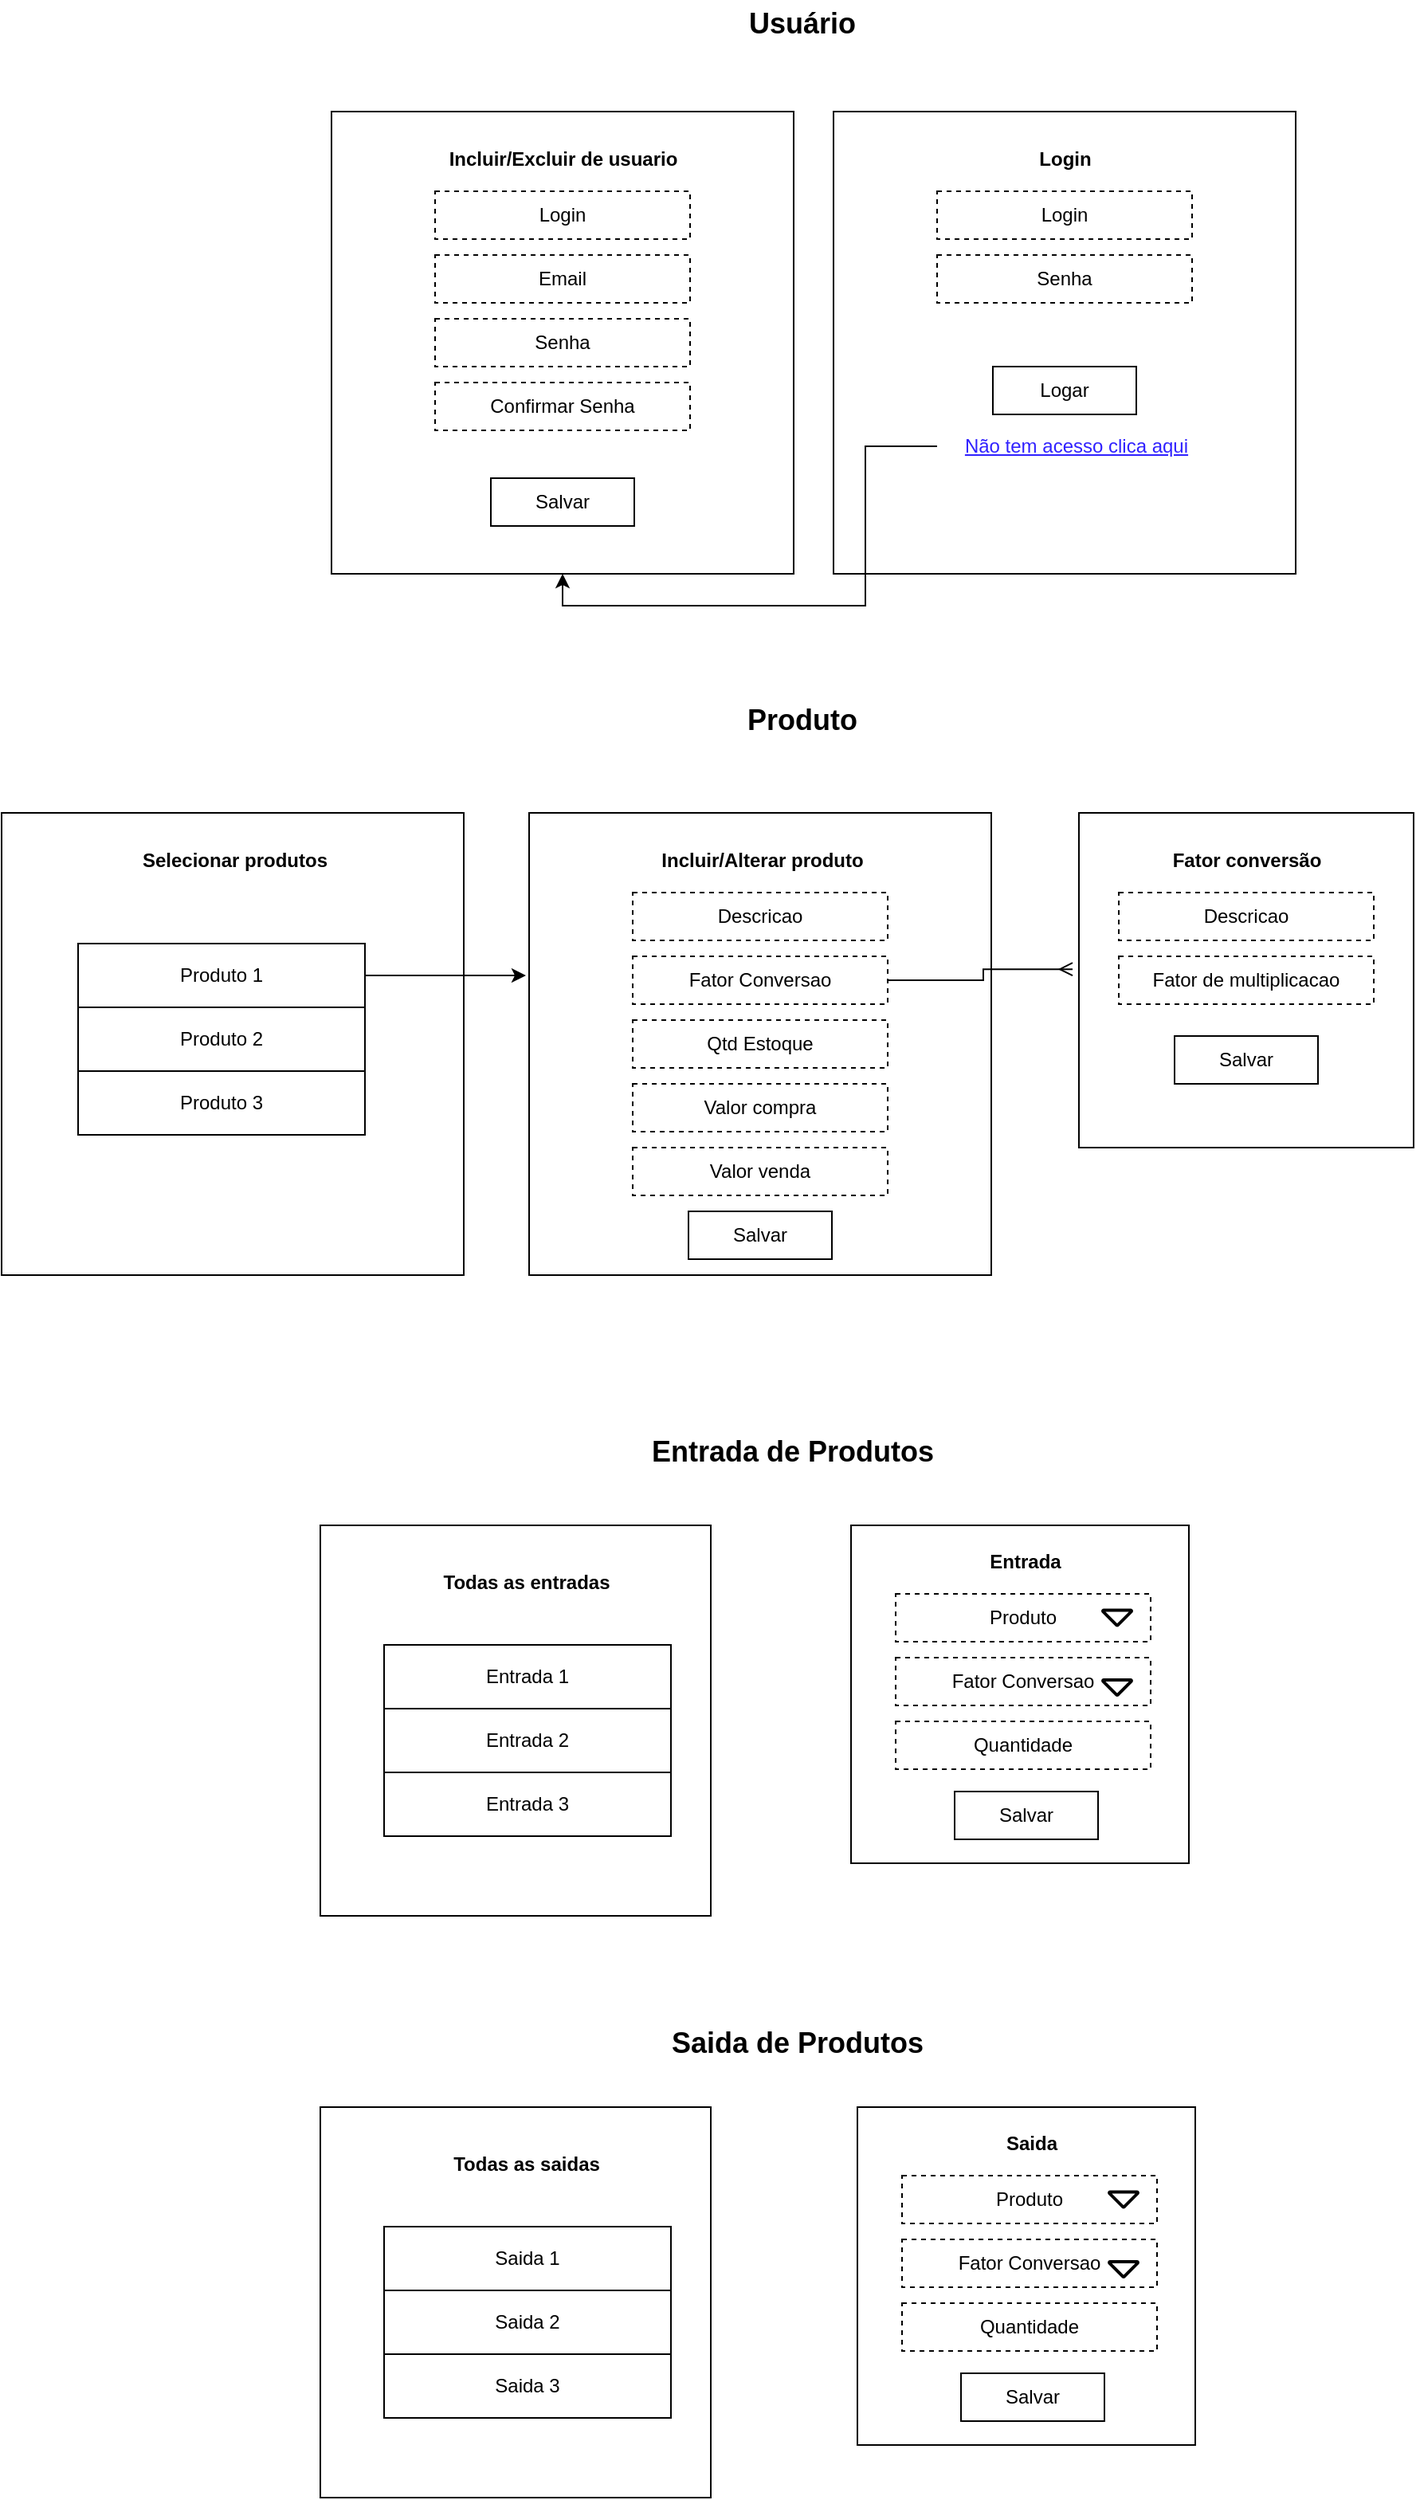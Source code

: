 <mxfile version="14.6.6" type="github">
  <diagram id="NJsftbUSNJqmDKT8cpKj" name="Page-1">
    <mxGraphModel dx="1925" dy="1337" grid="0" gridSize="10" guides="1" tooltips="1" connect="1" arrows="1" fold="1" page="0" pageScale="1" pageWidth="850" pageHeight="1100" math="0" shadow="0">
      <root>
        <mxCell id="0" />
        <mxCell id="1" parent="0" />
        <mxCell id="7zRvIoOxNtExgGe54Ebk-1" value="" style="whiteSpace=wrap;html=1;aspect=fixed;" vertex="1" parent="1">
          <mxGeometry x="85" y="160" width="290" height="290" as="geometry" />
        </mxCell>
        <mxCell id="7zRvIoOxNtExgGe54Ebk-2" value="Login" style="rounded=0;whiteSpace=wrap;html=1;dashed=1;" vertex="1" parent="1">
          <mxGeometry x="150" y="210" width="160" height="30" as="geometry" />
        </mxCell>
        <mxCell id="7zRvIoOxNtExgGe54Ebk-3" value="Email" style="rounded=0;whiteSpace=wrap;html=1;dashed=1;" vertex="1" parent="1">
          <mxGeometry x="150" y="250" width="160" height="30" as="geometry" />
        </mxCell>
        <mxCell id="7zRvIoOxNtExgGe54Ebk-4" value="Senha" style="rounded=0;whiteSpace=wrap;html=1;dashed=1;" vertex="1" parent="1">
          <mxGeometry x="150" y="290" width="160" height="30" as="geometry" />
        </mxCell>
        <mxCell id="7zRvIoOxNtExgGe54Ebk-5" value="Confirmar Senha" style="rounded=0;whiteSpace=wrap;html=1;dashed=1;" vertex="1" parent="1">
          <mxGeometry x="150" y="330" width="160" height="30" as="geometry" />
        </mxCell>
        <mxCell id="7zRvIoOxNtExgGe54Ebk-6" value="Salvar" style="rounded=0;whiteSpace=wrap;html=1;" vertex="1" parent="1">
          <mxGeometry x="185" y="390" width="90" height="30" as="geometry" />
        </mxCell>
        <mxCell id="7zRvIoOxNtExgGe54Ebk-7" value="Incluir/Excluir de usuario" style="text;html=1;align=center;verticalAlign=middle;resizable=0;points=[];autosize=1;strokeColor=none;fontStyle=1" vertex="1" parent="1">
          <mxGeometry x="150" y="180" width="160" height="20" as="geometry" />
        </mxCell>
        <mxCell id="7zRvIoOxNtExgGe54Ebk-8" value="" style="whiteSpace=wrap;html=1;aspect=fixed;" vertex="1" parent="1">
          <mxGeometry x="400" y="160" width="290" height="290" as="geometry" />
        </mxCell>
        <mxCell id="7zRvIoOxNtExgGe54Ebk-9" value="Login" style="rounded=0;whiteSpace=wrap;html=1;dashed=1;" vertex="1" parent="1">
          <mxGeometry x="465" y="210" width="160" height="30" as="geometry" />
        </mxCell>
        <mxCell id="7zRvIoOxNtExgGe54Ebk-11" value="Senha" style="rounded=0;whiteSpace=wrap;html=1;dashed=1;" vertex="1" parent="1">
          <mxGeometry x="465" y="250" width="160" height="30" as="geometry" />
        </mxCell>
        <mxCell id="7zRvIoOxNtExgGe54Ebk-13" value="Logar" style="rounded=0;whiteSpace=wrap;html=1;" vertex="1" parent="1">
          <mxGeometry x="500" y="320" width="90" height="30" as="geometry" />
        </mxCell>
        <mxCell id="7zRvIoOxNtExgGe54Ebk-14" value="Login" style="text;html=1;align=center;verticalAlign=middle;resizable=0;points=[];autosize=1;strokeColor=none;fontStyle=1" vertex="1" parent="1">
          <mxGeometry x="520" y="180" width="50" height="20" as="geometry" />
        </mxCell>
        <mxCell id="7zRvIoOxNtExgGe54Ebk-16" style="edgeStyle=orthogonalEdgeStyle;rounded=0;orthogonalLoop=1;jettySize=auto;html=1;fontColor=#3021FF;entryX=0.5;entryY=1;entryDx=0;entryDy=0;" edge="1" parent="1" source="7zRvIoOxNtExgGe54Ebk-15" target="7zRvIoOxNtExgGe54Ebk-1">
          <mxGeometry relative="1" as="geometry">
            <mxPoint x="552.5" y="880" as="targetPoint" />
          </mxGeometry>
        </mxCell>
        <mxCell id="7zRvIoOxNtExgGe54Ebk-15" value="Não tem acesso clica aqui" style="text;html=1;strokeColor=none;fillColor=none;align=center;verticalAlign=middle;whiteSpace=wrap;rounded=0;fontStyle=4;fontColor=#3021FF;" vertex="1" parent="1">
          <mxGeometry x="465" y="360" width="175" height="20" as="geometry" />
        </mxCell>
        <mxCell id="7zRvIoOxNtExgGe54Ebk-17" value="Usuário" style="text;html=1;align=center;verticalAlign=middle;resizable=0;points=[];autosize=1;strokeColor=none;fontStyle=1;fontSize=18;" vertex="1" parent="1">
          <mxGeometry x="340" y="90" width="80" height="30" as="geometry" />
        </mxCell>
        <mxCell id="7zRvIoOxNtExgGe54Ebk-18" value="" style="whiteSpace=wrap;html=1;aspect=fixed;" vertex="1" parent="1">
          <mxGeometry x="209" y="600" width="290" height="290" as="geometry" />
        </mxCell>
        <mxCell id="7zRvIoOxNtExgGe54Ebk-19" value="Descricao" style="rounded=0;whiteSpace=wrap;html=1;dashed=1;" vertex="1" parent="1">
          <mxGeometry x="274" y="650" width="160" height="30" as="geometry" />
        </mxCell>
        <mxCell id="7zRvIoOxNtExgGe54Ebk-43" style="edgeStyle=orthogonalEdgeStyle;rounded=0;orthogonalLoop=1;jettySize=auto;html=1;entryX=-0.019;entryY=0.467;entryDx=0;entryDy=0;entryPerimeter=0;fontSize=18;fontColor=#3021FF;endArrow=ERmany;endFill=0;startArrow=none;startFill=0;" edge="1" parent="1" source="7zRvIoOxNtExgGe54Ebk-20" target="7zRvIoOxNtExgGe54Ebk-35">
          <mxGeometry relative="1" as="geometry" />
        </mxCell>
        <mxCell id="7zRvIoOxNtExgGe54Ebk-20" value="Fator Conversao" style="rounded=0;whiteSpace=wrap;html=1;dashed=1;" vertex="1" parent="1">
          <mxGeometry x="274" y="690" width="160" height="30" as="geometry" />
        </mxCell>
        <mxCell id="7zRvIoOxNtExgGe54Ebk-21" value="Qtd Estoque" style="rounded=0;whiteSpace=wrap;html=1;dashed=1;" vertex="1" parent="1">
          <mxGeometry x="274" y="730" width="160" height="30" as="geometry" />
        </mxCell>
        <mxCell id="7zRvIoOxNtExgGe54Ebk-22" value="Valor compra" style="rounded=0;whiteSpace=wrap;html=1;dashed=1;" vertex="1" parent="1">
          <mxGeometry x="274" y="770" width="160" height="30" as="geometry" />
        </mxCell>
        <mxCell id="7zRvIoOxNtExgGe54Ebk-23" value="Salvar" style="rounded=0;whiteSpace=wrap;html=1;" vertex="1" parent="1">
          <mxGeometry x="309" y="850" width="90" height="30" as="geometry" />
        </mxCell>
        <mxCell id="7zRvIoOxNtExgGe54Ebk-24" value="Incluir/Alterar produto" style="text;html=1;align=center;verticalAlign=middle;resizable=0;points=[];autosize=1;strokeColor=none;fontStyle=1" vertex="1" parent="1">
          <mxGeometry x="286" y="621" width="137" height="18" as="geometry" />
        </mxCell>
        <mxCell id="7zRvIoOxNtExgGe54Ebk-32" value="Produto" style="text;html=1;align=center;verticalAlign=middle;resizable=0;points=[];autosize=1;strokeColor=none;fontStyle=1;fontSize=18;" vertex="1" parent="1">
          <mxGeometry x="340" y="527" width="80" height="30" as="geometry" />
        </mxCell>
        <mxCell id="7zRvIoOxNtExgGe54Ebk-34" value="Valor venda" style="rounded=0;whiteSpace=wrap;html=1;dashed=1;" vertex="1" parent="1">
          <mxGeometry x="274" y="810" width="160" height="30" as="geometry" />
        </mxCell>
        <mxCell id="7zRvIoOxNtExgGe54Ebk-35" value="" style="whiteSpace=wrap;html=1;aspect=fixed;" vertex="1" parent="1">
          <mxGeometry x="554" y="600" width="210" height="210" as="geometry" />
        </mxCell>
        <mxCell id="7zRvIoOxNtExgGe54Ebk-36" value="Descricao" style="rounded=0;whiteSpace=wrap;html=1;dashed=1;" vertex="1" parent="1">
          <mxGeometry x="579" y="650" width="160" height="30" as="geometry" />
        </mxCell>
        <mxCell id="7zRvIoOxNtExgGe54Ebk-37" value="Fator de multiplicacao" style="rounded=0;whiteSpace=wrap;html=1;dashed=1;" vertex="1" parent="1">
          <mxGeometry x="579" y="690" width="160" height="30" as="geometry" />
        </mxCell>
        <mxCell id="7zRvIoOxNtExgGe54Ebk-40" value="Salvar" style="rounded=0;whiteSpace=wrap;html=1;" vertex="1" parent="1">
          <mxGeometry x="614" y="740" width="90" height="30" as="geometry" />
        </mxCell>
        <mxCell id="7zRvIoOxNtExgGe54Ebk-41" value="Fator conversão" style="text;html=1;align=center;verticalAlign=middle;resizable=0;points=[];autosize=1;strokeColor=none;fontStyle=1" vertex="1" parent="1">
          <mxGeometry x="604" y="620" width="110" height="20" as="geometry" />
        </mxCell>
        <mxCell id="7zRvIoOxNtExgGe54Ebk-44" value="" style="whiteSpace=wrap;html=1;aspect=fixed;" vertex="1" parent="1">
          <mxGeometry x="411" y="1047" width="212" height="212" as="geometry" />
        </mxCell>
        <mxCell id="7zRvIoOxNtExgGe54Ebk-45" value="Produto" style="rounded=0;whiteSpace=wrap;html=1;dashed=1;" vertex="1" parent="1">
          <mxGeometry x="439" y="1090" width="160" height="30" as="geometry" />
        </mxCell>
        <mxCell id="7zRvIoOxNtExgGe54Ebk-47" value="Fator Conversao" style="rounded=0;whiteSpace=wrap;html=1;dashed=1;" vertex="1" parent="1">
          <mxGeometry x="439" y="1130" width="160" height="30" as="geometry" />
        </mxCell>
        <mxCell id="7zRvIoOxNtExgGe54Ebk-48" value="Quantidade" style="rounded=0;whiteSpace=wrap;html=1;dashed=1;" vertex="1" parent="1">
          <mxGeometry x="439" y="1170" width="160" height="30" as="geometry" />
        </mxCell>
        <mxCell id="7zRvIoOxNtExgGe54Ebk-50" value="Salvar" style="rounded=0;whiteSpace=wrap;html=1;" vertex="1" parent="1">
          <mxGeometry x="476" y="1214" width="90" height="30" as="geometry" />
        </mxCell>
        <mxCell id="7zRvIoOxNtExgGe54Ebk-51" value="Entrada" style="text;html=1;align=center;verticalAlign=middle;resizable=0;points=[];autosize=1;strokeColor=none;fontStyle=1" vertex="1" parent="1">
          <mxGeometry x="492" y="1061" width="55" height="18" as="geometry" />
        </mxCell>
        <mxCell id="7zRvIoOxNtExgGe54Ebk-52" value="Entrada de Produtos" style="text;html=1;align=center;verticalAlign=middle;resizable=0;points=[];autosize=1;strokeColor=none;fontStyle=1;fontSize=18;" vertex="1" parent="1">
          <mxGeometry x="280" y="988" width="187" height="26" as="geometry" />
        </mxCell>
        <mxCell id="7zRvIoOxNtExgGe54Ebk-59" value="" style="strokeWidth=2;html=1;shape=mxgraph.flowchart.merge_or_storage;whiteSpace=wrap;fontSize=18;fontColor=#3021FF;" vertex="1" parent="1">
          <mxGeometry x="569" y="1100.25" width="18" height="9.5" as="geometry" />
        </mxCell>
        <mxCell id="7zRvIoOxNtExgGe54Ebk-60" value="" style="strokeWidth=2;html=1;shape=mxgraph.flowchart.merge_or_storage;whiteSpace=wrap;fontSize=18;fontColor=#3021FF;" vertex="1" parent="1">
          <mxGeometry x="569" y="1144" width="18" height="9.5" as="geometry" />
        </mxCell>
        <mxCell id="7zRvIoOxNtExgGe54Ebk-61" value="" style="whiteSpace=wrap;html=1;aspect=fixed;" vertex="1" parent="1">
          <mxGeometry x="415" y="1412" width="212" height="212" as="geometry" />
        </mxCell>
        <mxCell id="7zRvIoOxNtExgGe54Ebk-62" value="Produto" style="rounded=0;whiteSpace=wrap;html=1;dashed=1;" vertex="1" parent="1">
          <mxGeometry x="443" y="1455" width="160" height="30" as="geometry" />
        </mxCell>
        <mxCell id="7zRvIoOxNtExgGe54Ebk-63" value="Fator Conversao" style="rounded=0;whiteSpace=wrap;html=1;dashed=1;" vertex="1" parent="1">
          <mxGeometry x="443" y="1495" width="160" height="30" as="geometry" />
        </mxCell>
        <mxCell id="7zRvIoOxNtExgGe54Ebk-64" value="Quantidade" style="rounded=0;whiteSpace=wrap;html=1;dashed=1;" vertex="1" parent="1">
          <mxGeometry x="443" y="1535" width="160" height="30" as="geometry" />
        </mxCell>
        <mxCell id="7zRvIoOxNtExgGe54Ebk-65" value="Salvar" style="rounded=0;whiteSpace=wrap;html=1;" vertex="1" parent="1">
          <mxGeometry x="480" y="1579" width="90" height="30" as="geometry" />
        </mxCell>
        <mxCell id="7zRvIoOxNtExgGe54Ebk-66" value="Saida" style="text;html=1;align=center;verticalAlign=middle;resizable=0;points=[];autosize=1;strokeColor=none;fontStyle=1" vertex="1" parent="1">
          <mxGeometry x="503" y="1426" width="42" height="18" as="geometry" />
        </mxCell>
        <mxCell id="7zRvIoOxNtExgGe54Ebk-67" value="Saida de Produtos" style="text;html=1;align=center;verticalAlign=middle;resizable=0;points=[];autosize=1;strokeColor=none;fontStyle=1;fontSize=18;" vertex="1" parent="1">
          <mxGeometry x="293" y="1359" width="168" height="26" as="geometry" />
        </mxCell>
        <mxCell id="7zRvIoOxNtExgGe54Ebk-68" value="" style="strokeWidth=2;html=1;shape=mxgraph.flowchart.merge_or_storage;whiteSpace=wrap;fontSize=18;fontColor=#3021FF;" vertex="1" parent="1">
          <mxGeometry x="573" y="1465.25" width="18" height="9.5" as="geometry" />
        </mxCell>
        <mxCell id="7zRvIoOxNtExgGe54Ebk-69" value="" style="strokeWidth=2;html=1;shape=mxgraph.flowchart.merge_or_storage;whiteSpace=wrap;fontSize=18;fontColor=#3021FF;" vertex="1" parent="1">
          <mxGeometry x="573" y="1509" width="18" height="9.5" as="geometry" />
        </mxCell>
        <mxCell id="7zRvIoOxNtExgGe54Ebk-70" value="" style="whiteSpace=wrap;html=1;aspect=fixed;" vertex="1" parent="1">
          <mxGeometry x="-122" y="600" width="290" height="290" as="geometry" />
        </mxCell>
        <mxCell id="7zRvIoOxNtExgGe54Ebk-76" value="Selecionar produtos" style="text;html=1;align=center;verticalAlign=middle;resizable=0;points=[];autosize=1;strokeColor=none;fontStyle=1" vertex="1" parent="1">
          <mxGeometry x="-39" y="621" width="126" height="18" as="geometry" />
        </mxCell>
        <mxCell id="7zRvIoOxNtExgGe54Ebk-78" value="" style="shape=table;html=1;whiteSpace=wrap;startSize=0;container=1;collapsible=0;childLayout=tableLayout;fontSize=18;fontColor=#3021FF;columnLines=0;" vertex="1" parent="1">
          <mxGeometry x="-74" y="682" width="180" height="120" as="geometry" />
        </mxCell>
        <mxCell id="7zRvIoOxNtExgGe54Ebk-79" value="" style="shape=partialRectangle;html=1;whiteSpace=wrap;collapsible=0;dropTarget=0;pointerEvents=0;fillColor=none;top=0;left=0;bottom=0;right=0;points=[[0,0.5],[1,0.5]];portConstraint=eastwest;" vertex="1" parent="7zRvIoOxNtExgGe54Ebk-78">
          <mxGeometry width="180" height="40" as="geometry" />
        </mxCell>
        <mxCell id="7zRvIoOxNtExgGe54Ebk-80" value="" style="shape=partialRectangle;html=1;whiteSpace=wrap;connectable=0;fillColor=none;top=0;left=0;bottom=0;right=0;overflow=hidden;" vertex="1" parent="7zRvIoOxNtExgGe54Ebk-79">
          <mxGeometry width="60" height="40" as="geometry" />
        </mxCell>
        <mxCell id="7zRvIoOxNtExgGe54Ebk-81" value="Produto 1" style="shape=partialRectangle;html=1;whiteSpace=wrap;connectable=0;fillColor=none;top=0;left=0;bottom=0;right=0;overflow=hidden;" vertex="1" parent="7zRvIoOxNtExgGe54Ebk-79">
          <mxGeometry x="60" width="60" height="40" as="geometry" />
        </mxCell>
        <mxCell id="7zRvIoOxNtExgGe54Ebk-82" value="" style="shape=partialRectangle;html=1;whiteSpace=wrap;connectable=0;fillColor=none;top=0;left=0;bottom=0;right=0;overflow=hidden;" vertex="1" parent="7zRvIoOxNtExgGe54Ebk-79">
          <mxGeometry x="120" width="60" height="40" as="geometry" />
        </mxCell>
        <mxCell id="7zRvIoOxNtExgGe54Ebk-83" value="" style="shape=partialRectangle;html=1;whiteSpace=wrap;collapsible=0;dropTarget=0;pointerEvents=0;fillColor=none;top=0;left=0;bottom=0;right=0;points=[[0,0.5],[1,0.5]];portConstraint=eastwest;" vertex="1" parent="7zRvIoOxNtExgGe54Ebk-78">
          <mxGeometry y="40" width="180" height="40" as="geometry" />
        </mxCell>
        <mxCell id="7zRvIoOxNtExgGe54Ebk-84" value="" style="shape=partialRectangle;html=1;whiteSpace=wrap;connectable=0;fillColor=none;top=0;left=0;bottom=0;right=0;overflow=hidden;" vertex="1" parent="7zRvIoOxNtExgGe54Ebk-83">
          <mxGeometry width="60" height="40" as="geometry" />
        </mxCell>
        <mxCell id="7zRvIoOxNtExgGe54Ebk-85" value="Produto 2" style="shape=partialRectangle;html=1;whiteSpace=wrap;connectable=0;fillColor=none;top=0;left=0;bottom=0;right=0;overflow=hidden;" vertex="1" parent="7zRvIoOxNtExgGe54Ebk-83">
          <mxGeometry x="60" width="60" height="40" as="geometry" />
        </mxCell>
        <mxCell id="7zRvIoOxNtExgGe54Ebk-86" value="" style="shape=partialRectangle;html=1;whiteSpace=wrap;connectable=0;fillColor=none;top=0;left=0;bottom=0;right=0;overflow=hidden;" vertex="1" parent="7zRvIoOxNtExgGe54Ebk-83">
          <mxGeometry x="120" width="60" height="40" as="geometry" />
        </mxCell>
        <mxCell id="7zRvIoOxNtExgGe54Ebk-87" value="" style="shape=partialRectangle;html=1;whiteSpace=wrap;collapsible=0;dropTarget=0;pointerEvents=0;fillColor=none;top=0;left=0;bottom=0;right=0;points=[[0,0.5],[1,0.5]];portConstraint=eastwest;" vertex="1" parent="7zRvIoOxNtExgGe54Ebk-78">
          <mxGeometry y="80" width="180" height="40" as="geometry" />
        </mxCell>
        <mxCell id="7zRvIoOxNtExgGe54Ebk-88" value="" style="shape=partialRectangle;html=1;whiteSpace=wrap;connectable=0;fillColor=none;top=0;left=0;bottom=0;right=0;overflow=hidden;" vertex="1" parent="7zRvIoOxNtExgGe54Ebk-87">
          <mxGeometry width="60" height="40" as="geometry" />
        </mxCell>
        <mxCell id="7zRvIoOxNtExgGe54Ebk-89" value="Produto 3" style="shape=partialRectangle;html=1;whiteSpace=wrap;connectable=0;fillColor=none;top=0;left=0;bottom=0;right=0;overflow=hidden;" vertex="1" parent="7zRvIoOxNtExgGe54Ebk-87">
          <mxGeometry x="60" width="60" height="40" as="geometry" />
        </mxCell>
        <mxCell id="7zRvIoOxNtExgGe54Ebk-90" value="" style="shape=partialRectangle;html=1;whiteSpace=wrap;connectable=0;fillColor=none;top=0;left=0;bottom=0;right=0;overflow=hidden;" vertex="1" parent="7zRvIoOxNtExgGe54Ebk-87">
          <mxGeometry x="120" width="60" height="40" as="geometry" />
        </mxCell>
        <mxCell id="7zRvIoOxNtExgGe54Ebk-91" style="edgeStyle=orthogonalEdgeStyle;rounded=0;orthogonalLoop=1;jettySize=auto;html=1;fontSize=18;fontColor=#3021FF;startArrow=none;startFill=0;endArrow=classic;endFill=1;" edge="1" parent="1" source="7zRvIoOxNtExgGe54Ebk-79">
          <mxGeometry relative="1" as="geometry">
            <mxPoint x="207" y="702" as="targetPoint" />
          </mxGeometry>
        </mxCell>
        <mxCell id="7zRvIoOxNtExgGe54Ebk-92" value="" style="whiteSpace=wrap;html=1;aspect=fixed;" vertex="1" parent="1">
          <mxGeometry x="78" y="1047" width="245" height="245" as="geometry" />
        </mxCell>
        <mxCell id="7zRvIoOxNtExgGe54Ebk-93" value="Todas as entradas" style="text;html=1;align=center;verticalAlign=middle;resizable=0;points=[];autosize=1;strokeColor=none;fontStyle=1" vertex="1" parent="1">
          <mxGeometry x="149" y="1074" width="115" height="18" as="geometry" />
        </mxCell>
        <mxCell id="7zRvIoOxNtExgGe54Ebk-94" value="" style="shape=table;html=1;whiteSpace=wrap;startSize=0;container=1;collapsible=0;childLayout=tableLayout;fontSize=18;fontColor=#3021FF;columnLines=0;" vertex="1" parent="1">
          <mxGeometry x="118" y="1122" width="180" height="120" as="geometry" />
        </mxCell>
        <mxCell id="7zRvIoOxNtExgGe54Ebk-95" value="" style="shape=partialRectangle;html=1;whiteSpace=wrap;collapsible=0;dropTarget=0;pointerEvents=0;fillColor=none;top=0;left=0;bottom=0;right=0;points=[[0,0.5],[1,0.5]];portConstraint=eastwest;" vertex="1" parent="7zRvIoOxNtExgGe54Ebk-94">
          <mxGeometry width="180" height="40" as="geometry" />
        </mxCell>
        <mxCell id="7zRvIoOxNtExgGe54Ebk-96" value="" style="shape=partialRectangle;html=1;whiteSpace=wrap;connectable=0;fillColor=none;top=0;left=0;bottom=0;right=0;overflow=hidden;" vertex="1" parent="7zRvIoOxNtExgGe54Ebk-95">
          <mxGeometry width="60" height="40" as="geometry" />
        </mxCell>
        <mxCell id="7zRvIoOxNtExgGe54Ebk-97" value="Entrada 1" style="shape=partialRectangle;html=1;whiteSpace=wrap;connectable=0;fillColor=none;top=0;left=0;bottom=0;right=0;overflow=hidden;" vertex="1" parent="7zRvIoOxNtExgGe54Ebk-95">
          <mxGeometry x="60" width="60" height="40" as="geometry" />
        </mxCell>
        <mxCell id="7zRvIoOxNtExgGe54Ebk-98" value="" style="shape=partialRectangle;html=1;whiteSpace=wrap;connectable=0;fillColor=none;top=0;left=0;bottom=0;right=0;overflow=hidden;" vertex="1" parent="7zRvIoOxNtExgGe54Ebk-95">
          <mxGeometry x="120" width="60" height="40" as="geometry" />
        </mxCell>
        <mxCell id="7zRvIoOxNtExgGe54Ebk-99" value="" style="shape=partialRectangle;html=1;whiteSpace=wrap;collapsible=0;dropTarget=0;pointerEvents=0;fillColor=none;top=0;left=0;bottom=0;right=0;points=[[0,0.5],[1,0.5]];portConstraint=eastwest;" vertex="1" parent="7zRvIoOxNtExgGe54Ebk-94">
          <mxGeometry y="40" width="180" height="40" as="geometry" />
        </mxCell>
        <mxCell id="7zRvIoOxNtExgGe54Ebk-100" value="" style="shape=partialRectangle;html=1;whiteSpace=wrap;connectable=0;fillColor=none;top=0;left=0;bottom=0;right=0;overflow=hidden;" vertex="1" parent="7zRvIoOxNtExgGe54Ebk-99">
          <mxGeometry width="60" height="40" as="geometry" />
        </mxCell>
        <mxCell id="7zRvIoOxNtExgGe54Ebk-101" value="Entrada 2" style="shape=partialRectangle;html=1;whiteSpace=wrap;connectable=0;fillColor=none;top=0;left=0;bottom=0;right=0;overflow=hidden;" vertex="1" parent="7zRvIoOxNtExgGe54Ebk-99">
          <mxGeometry x="60" width="60" height="40" as="geometry" />
        </mxCell>
        <mxCell id="7zRvIoOxNtExgGe54Ebk-102" value="" style="shape=partialRectangle;html=1;whiteSpace=wrap;connectable=0;fillColor=none;top=0;left=0;bottom=0;right=0;overflow=hidden;" vertex="1" parent="7zRvIoOxNtExgGe54Ebk-99">
          <mxGeometry x="120" width="60" height="40" as="geometry" />
        </mxCell>
        <mxCell id="7zRvIoOxNtExgGe54Ebk-103" value="" style="shape=partialRectangle;html=1;whiteSpace=wrap;collapsible=0;dropTarget=0;pointerEvents=0;fillColor=none;top=0;left=0;bottom=0;right=0;points=[[0,0.5],[1,0.5]];portConstraint=eastwest;" vertex="1" parent="7zRvIoOxNtExgGe54Ebk-94">
          <mxGeometry y="80" width="180" height="40" as="geometry" />
        </mxCell>
        <mxCell id="7zRvIoOxNtExgGe54Ebk-104" value="" style="shape=partialRectangle;html=1;whiteSpace=wrap;connectable=0;fillColor=none;top=0;left=0;bottom=0;right=0;overflow=hidden;" vertex="1" parent="7zRvIoOxNtExgGe54Ebk-103">
          <mxGeometry width="60" height="40" as="geometry" />
        </mxCell>
        <mxCell id="7zRvIoOxNtExgGe54Ebk-105" value="Entrada 3" style="shape=partialRectangle;html=1;whiteSpace=wrap;connectable=0;fillColor=none;top=0;left=0;bottom=0;right=0;overflow=hidden;" vertex="1" parent="7zRvIoOxNtExgGe54Ebk-103">
          <mxGeometry x="60" width="60" height="40" as="geometry" />
        </mxCell>
        <mxCell id="7zRvIoOxNtExgGe54Ebk-106" value="" style="shape=partialRectangle;html=1;whiteSpace=wrap;connectable=0;fillColor=none;top=0;left=0;bottom=0;right=0;overflow=hidden;" vertex="1" parent="7zRvIoOxNtExgGe54Ebk-103">
          <mxGeometry x="120" width="60" height="40" as="geometry" />
        </mxCell>
        <mxCell id="7zRvIoOxNtExgGe54Ebk-107" value="" style="whiteSpace=wrap;html=1;aspect=fixed;" vertex="1" parent="1">
          <mxGeometry x="78" y="1412" width="245" height="245" as="geometry" />
        </mxCell>
        <mxCell id="7zRvIoOxNtExgGe54Ebk-108" value="Todas as saidas" style="text;html=1;align=center;verticalAlign=middle;resizable=0;points=[];autosize=1;strokeColor=none;fontStyle=1" vertex="1" parent="1">
          <mxGeometry x="156" y="1439" width="102" height="18" as="geometry" />
        </mxCell>
        <mxCell id="7zRvIoOxNtExgGe54Ebk-109" value="" style="shape=table;html=1;whiteSpace=wrap;startSize=0;container=1;collapsible=0;childLayout=tableLayout;fontSize=18;fontColor=#3021FF;columnLines=0;" vertex="1" parent="1">
          <mxGeometry x="118" y="1487" width="180" height="120" as="geometry" />
        </mxCell>
        <mxCell id="7zRvIoOxNtExgGe54Ebk-110" value="" style="shape=partialRectangle;html=1;whiteSpace=wrap;collapsible=0;dropTarget=0;pointerEvents=0;fillColor=none;top=0;left=0;bottom=0;right=0;points=[[0,0.5],[1,0.5]];portConstraint=eastwest;" vertex="1" parent="7zRvIoOxNtExgGe54Ebk-109">
          <mxGeometry width="180" height="40" as="geometry" />
        </mxCell>
        <mxCell id="7zRvIoOxNtExgGe54Ebk-111" value="" style="shape=partialRectangle;html=1;whiteSpace=wrap;connectable=0;fillColor=none;top=0;left=0;bottom=0;right=0;overflow=hidden;" vertex="1" parent="7zRvIoOxNtExgGe54Ebk-110">
          <mxGeometry width="60" height="40" as="geometry" />
        </mxCell>
        <mxCell id="7zRvIoOxNtExgGe54Ebk-112" value="Saida 1" style="shape=partialRectangle;html=1;whiteSpace=wrap;connectable=0;fillColor=none;top=0;left=0;bottom=0;right=0;overflow=hidden;" vertex="1" parent="7zRvIoOxNtExgGe54Ebk-110">
          <mxGeometry x="60" width="60" height="40" as="geometry" />
        </mxCell>
        <mxCell id="7zRvIoOxNtExgGe54Ebk-113" value="" style="shape=partialRectangle;html=1;whiteSpace=wrap;connectable=0;fillColor=none;top=0;left=0;bottom=0;right=0;overflow=hidden;" vertex="1" parent="7zRvIoOxNtExgGe54Ebk-110">
          <mxGeometry x="120" width="60" height="40" as="geometry" />
        </mxCell>
        <mxCell id="7zRvIoOxNtExgGe54Ebk-114" value="" style="shape=partialRectangle;html=1;whiteSpace=wrap;collapsible=0;dropTarget=0;pointerEvents=0;fillColor=none;top=0;left=0;bottom=0;right=0;points=[[0,0.5],[1,0.5]];portConstraint=eastwest;" vertex="1" parent="7zRvIoOxNtExgGe54Ebk-109">
          <mxGeometry y="40" width="180" height="40" as="geometry" />
        </mxCell>
        <mxCell id="7zRvIoOxNtExgGe54Ebk-115" value="" style="shape=partialRectangle;html=1;whiteSpace=wrap;connectable=0;fillColor=none;top=0;left=0;bottom=0;right=0;overflow=hidden;" vertex="1" parent="7zRvIoOxNtExgGe54Ebk-114">
          <mxGeometry width="60" height="40" as="geometry" />
        </mxCell>
        <mxCell id="7zRvIoOxNtExgGe54Ebk-116" value="Saida 2" style="shape=partialRectangle;html=1;whiteSpace=wrap;connectable=0;fillColor=none;top=0;left=0;bottom=0;right=0;overflow=hidden;" vertex="1" parent="7zRvIoOxNtExgGe54Ebk-114">
          <mxGeometry x="60" width="60" height="40" as="geometry" />
        </mxCell>
        <mxCell id="7zRvIoOxNtExgGe54Ebk-117" value="" style="shape=partialRectangle;html=1;whiteSpace=wrap;connectable=0;fillColor=none;top=0;left=0;bottom=0;right=0;overflow=hidden;" vertex="1" parent="7zRvIoOxNtExgGe54Ebk-114">
          <mxGeometry x="120" width="60" height="40" as="geometry" />
        </mxCell>
        <mxCell id="7zRvIoOxNtExgGe54Ebk-118" value="" style="shape=partialRectangle;html=1;whiteSpace=wrap;collapsible=0;dropTarget=0;pointerEvents=0;fillColor=none;top=0;left=0;bottom=0;right=0;points=[[0,0.5],[1,0.5]];portConstraint=eastwest;" vertex="1" parent="7zRvIoOxNtExgGe54Ebk-109">
          <mxGeometry y="80" width="180" height="40" as="geometry" />
        </mxCell>
        <mxCell id="7zRvIoOxNtExgGe54Ebk-119" value="" style="shape=partialRectangle;html=1;whiteSpace=wrap;connectable=0;fillColor=none;top=0;left=0;bottom=0;right=0;overflow=hidden;" vertex="1" parent="7zRvIoOxNtExgGe54Ebk-118">
          <mxGeometry width="60" height="40" as="geometry" />
        </mxCell>
        <mxCell id="7zRvIoOxNtExgGe54Ebk-120" value="Saida 3" style="shape=partialRectangle;html=1;whiteSpace=wrap;connectable=0;fillColor=none;top=0;left=0;bottom=0;right=0;overflow=hidden;" vertex="1" parent="7zRvIoOxNtExgGe54Ebk-118">
          <mxGeometry x="60" width="60" height="40" as="geometry" />
        </mxCell>
        <mxCell id="7zRvIoOxNtExgGe54Ebk-121" value="" style="shape=partialRectangle;html=1;whiteSpace=wrap;connectable=0;fillColor=none;top=0;left=0;bottom=0;right=0;overflow=hidden;" vertex="1" parent="7zRvIoOxNtExgGe54Ebk-118">
          <mxGeometry x="120" width="60" height="40" as="geometry" />
        </mxCell>
      </root>
    </mxGraphModel>
  </diagram>
</mxfile>
